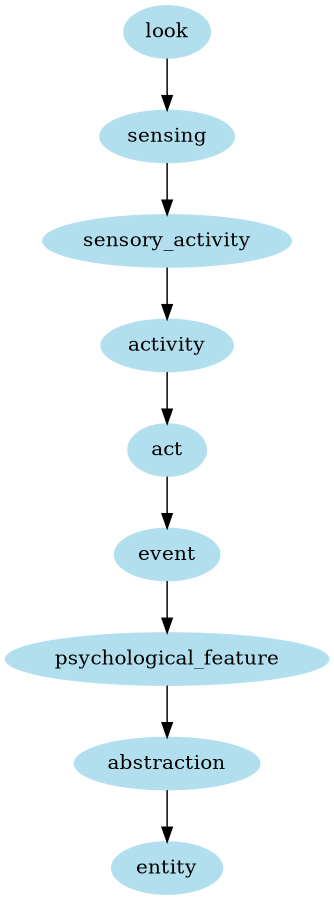 digraph unix {
	node [color=lightblue2 style=filled]
	size="6,6"
	look -> sensing
	sensing -> sensory_activity
	sensory_activity -> activity
	activity -> act
	act -> event
	event -> psychological_feature
	psychological_feature -> abstraction
	abstraction -> entity
}
